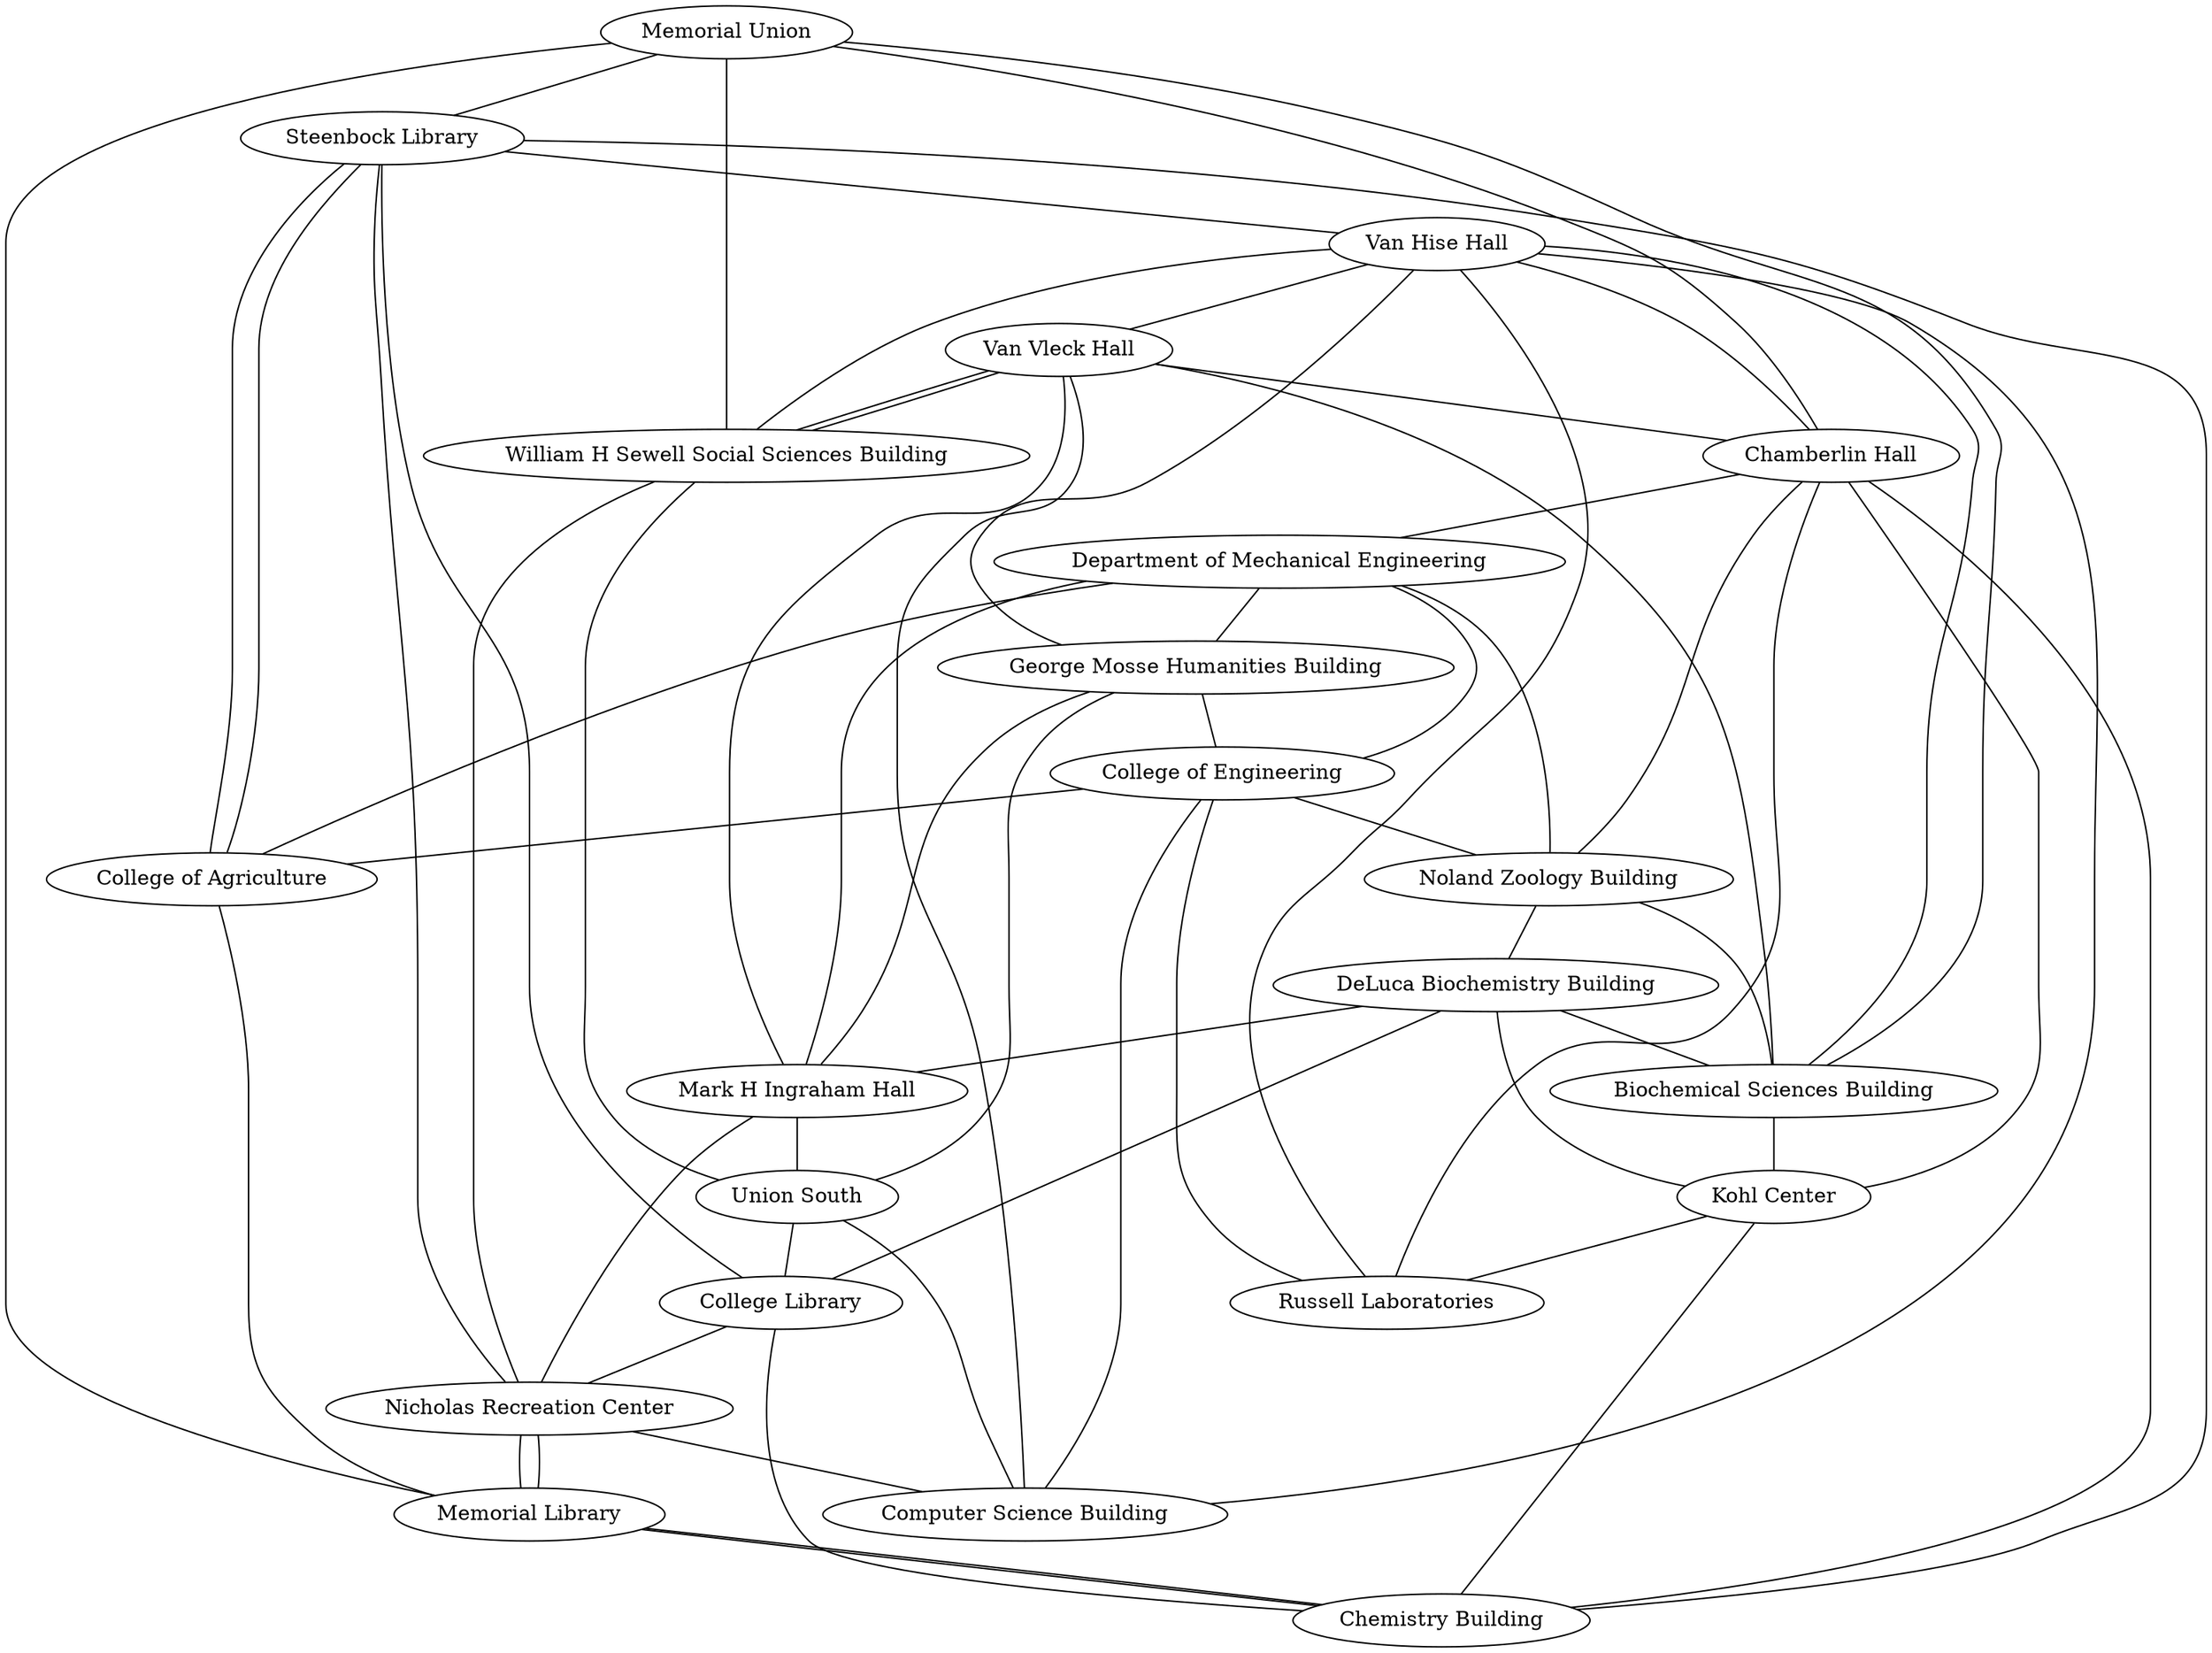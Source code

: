 graph {
	"Memorial Union" ["x"=7.766295223,"y"=11.7821983,"ID"=1];
	"Union South" ["x"=6.429414175,"y"=9.071393798,"ID"=2];
	"College Library" ["x"=6.81407072,"y"=9.360621177,"ID"=3];
	"DeLuca Biochemistry Building" ["x"=6.564946478,"y"=5.778953748,"ID"=4];
	"Van Hise Hall" ["x"=7.377144996,"y"=14.75483486,"ID"=5];
	"Van Vleck Hall" ["x"=2.633872541,"y"=1.78574993,"ID"=6];
	"George Mosse Humanities Building" ["x"=0.3770153871,"y"=16.97528552,"ID"=7];
	"Steenbock Library" ["x"=1.8722671,"y"=7.344703692,"ID"=8];
	"Memorial Library" ["x"=4.558696247,"y"=12.68458092,"ID"=9];
	"Mark H Ingraham Hall" ["x"=0.3104986133,"y"=12.22310669,"ID"=10];
	"Chamberlin Hall" ["x"=6.6670401,"y"=10.74088916,"ID"=11];
	"William H Sewell Social Sciences Building" ["x"=4.185549225,"y"=13.50663688,"ID"=12];
	"Computer Science Building" ["x"=15.24029148,"y"=12.99437405,"ID"=13];
	"Nicholas Recreation Center" ["x"=15.66788105,"y"=2.120806884,"ID"=14];
	"Kohl Center" ["x"=2.049265564,"y"=16.40623034,"ID"=15];
	"Noland Zoology Building" ["x"=18.54168757,"y"=8.462627004,"ID"=16];
	"Biochemical Sciences Building" ["x"=18.67221329,"y"=13.26254213,"ID"=17];
	"Chemistry Building" ["x"=14.86836149,"y"=15.10278399,"ID"=18];
	"College of Engineering" ["x"=12.72768173,"y"=13.69635368,"ID"=19];
	"Department of Mechanical Engineering" ["x"=14.58747957,"y"=15.25633224,"ID"=20];
	"Russell Laboratories" ["x"=1.956889669,"y"=10.66496245,"ID"=21];
	"College of Agriculture" ["x"=8.440150413,"y"=18.78789627,"ID"=22];

    "Memorial Union" -- "William H Sewell Social Sciences Building" ;
    "Memorial Union" -- "Steenbock Library" ;
    "Memorial Union" -- "Biochemical Sciences Building" ;
    "Union South" -- "College Library" ;
    "Union South" -- "George Mosse Humanities Building" ;
    "Union South" -- "Computer Science Building" ;
    "College Library" -- "Steenbock Library" ;
    "College Library" -- "Nicholas Recreation Center" ;
    "College Library" -- "DeLuca Biochemistry Building" ;
    "DeLuca Biochemistry Building" -- "Mark H Ingraham Hall" ;
    "DeLuca Biochemistry Building" -- "Biochemical Sciences Building" ;
    "DeLuca Biochemistry Building" -- "Kohl Center" ;
    "Van Hise Hall" -- "William H Sewell Social Sciences Building" ;
    "Van Hise Hall" -- "Van Vleck Hall" ;
    "Van Hise Hall" -- "Biochemical Sciences Building" ;
    "Van Vleck Hall" -- "Chamberlin Hall" ;
    "Van Vleck Hall" -- "William H Sewell Social Sciences Building" ;
    "Van Vleck Hall" -- "Biochemical Sciences Building" ;
    "George Mosse Humanities Building" -- "Van Hise Hall" ;
    "George Mosse Humanities Building" -- "College of Engineering" ;
    "George Mosse Humanities Building" -- "Mark H Ingraham Hall" ;
    "Steenbock Library" -- "Van Hise Hall" ;
    "Steenbock Library" -- "College of Agriculture" ;
    "Steenbock Library" -- "Chemistry Building" ;
    "Memorial Library" -- "Chemistry Building" ;
    "Memorial Library" -- "Nicholas Recreation Center" ;
    "Memorial Library" -- "Memorial Union" ;
    "Mark H Ingraham Hall" -- "Nicholas Recreation Center" ;
    "Mark H Ingraham Hall" -- "Van Vleck Hall" ;
    "Mark H Ingraham Hall" -- "Union South" ;
    "Computer Science Building" -- "Van Hise Hall" ;
    "Computer Science Building" -- "Van Vleck Hall" ;
    "Computer Science Building" -- "College of Engineering" ;
    "Nicholas Recreation Center" -- "Computer Science Building" ;
    "Nicholas Recreation Center" -- "Memorial Library" ;
    "Nicholas Recreation Center" -- "Steenbock Library" ;
    "Kohl Center" -- "Russell Laboratories" ;
    "Kohl Center" -- "Chemistry Building" ;
    "Kohl Center" -- "Chamberlin Hall" ;
    "Chamberlin Hall" -- "Department of Mechanical Engineering" ;
    "Chamberlin Hall" -- "Van Hise Hall" ;
    "Chamberlin Hall" -- "Memorial Union" ;
    "William H Sewell Social Sciences Building" -- "Nicholas Recreation Center" ;
    "William H Sewell Social Sciences Building" -- "Van Vleck Hall" ;
    "William H Sewell Social Sciences Building" -- "Union South" ;
    "Noland Zoology Building" -- "DeLuca Biochemistry Building" ;
    "Noland Zoology Building" -- "Chamberlin Hall" ;
    "Biochemical Sciences Building" -- "Kohl Center" ;
    "Biochemical Sciences Building" -- "Noland Zoology Building" ;
    "Chemistry Building" -- "Chamberlin Hall" ;
    "Chemistry Building" -- "Memorial Library" ;
    "Chemistry Building" -- "College Library" ;
    "College of Engineering" -- "College of Agriculture" ;
    "College of Engineering" -- "Noland Zoology Building" ;
    "College of Engineering" -- "Department of Mechanical Engineering" ;
    "Department of Mechanical Engineering" -- "George Mosse Humanities Building" ;
    "Department of Mechanical Engineering" -- "Mark H Ingraham Hall" ;
    "Department of Mechanical Engineering" -- "Noland Zoology Building" ;
    "Russell Laboratories" -- "College of Engineering" ;
    "Russell Laboratories" -- "Chamberlin Hall" ;
    "Russell Laboratories" -- "Van Hise Hall" ;
    "College of Agriculture" -- "Memorial Library" ;
    "College of Agriculture" -- "Department of Mechanical Engineering" ;
    "College of Agriculture" -- "Steenbock Library" ;

}
